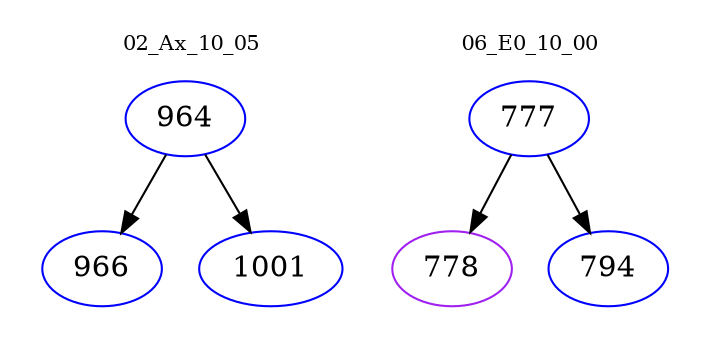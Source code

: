 digraph{
subgraph cluster_0 {
color = white
label = "02_Ax_10_05";
fontsize=10;
T0_964 [label="964", color="blue"]
T0_964 -> T0_966 [color="black"]
T0_966 [label="966", color="blue"]
T0_964 -> T0_1001 [color="black"]
T0_1001 [label="1001", color="blue"]
}
subgraph cluster_1 {
color = white
label = "06_E0_10_00";
fontsize=10;
T1_777 [label="777", color="blue"]
T1_777 -> T1_778 [color="black"]
T1_778 [label="778", color="purple"]
T1_777 -> T1_794 [color="black"]
T1_794 [label="794", color="blue"]
}
}
